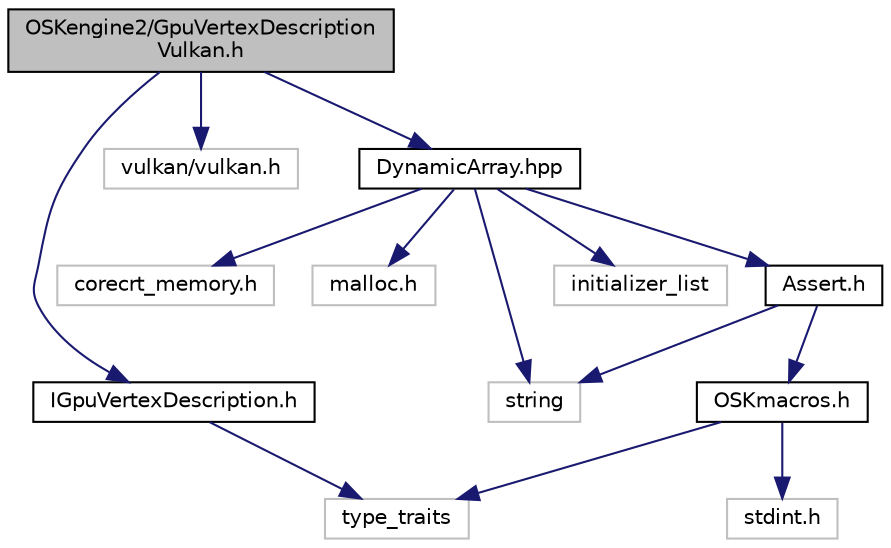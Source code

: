 digraph "OSKengine2/GpuVertexDescriptionVulkan.h"
{
 // LATEX_PDF_SIZE
  edge [fontname="Helvetica",fontsize="10",labelfontname="Helvetica",labelfontsize="10"];
  node [fontname="Helvetica",fontsize="10",shape=record];
  Node1 [label="OSKengine2/GpuVertexDescription\lVulkan.h",height=0.2,width=0.4,color="black", fillcolor="grey75", style="filled", fontcolor="black",tooltip=" "];
  Node1 -> Node2 [color="midnightblue",fontsize="10",style="solid"];
  Node2 [label="IGpuVertexDescription.h",height=0.2,width=0.4,color="black", fillcolor="white", style="filled",URL="$_i_gpu_vertex_description_8h.html",tooltip=" "];
  Node2 -> Node3 [color="midnightblue",fontsize="10",style="solid"];
  Node3 [label="type_traits",height=0.2,width=0.4,color="grey75", fillcolor="white", style="filled",tooltip=" "];
  Node1 -> Node4 [color="midnightblue",fontsize="10",style="solid"];
  Node4 [label="vulkan/vulkan.h",height=0.2,width=0.4,color="grey75", fillcolor="white", style="filled",tooltip=" "];
  Node1 -> Node5 [color="midnightblue",fontsize="10",style="solid"];
  Node5 [label="DynamicArray.hpp",height=0.2,width=0.4,color="black", fillcolor="white", style="filled",URL="$_dynamic_array_8hpp.html",tooltip=" "];
  Node5 -> Node6 [color="midnightblue",fontsize="10",style="solid"];
  Node6 [label="corecrt_memory.h",height=0.2,width=0.4,color="grey75", fillcolor="white", style="filled",tooltip=" "];
  Node5 -> Node7 [color="midnightblue",fontsize="10",style="solid"];
  Node7 [label="malloc.h",height=0.2,width=0.4,color="grey75", fillcolor="white", style="filled",tooltip=" "];
  Node5 -> Node8 [color="midnightblue",fontsize="10",style="solid"];
  Node8 [label="string",height=0.2,width=0.4,color="grey75", fillcolor="white", style="filled",tooltip=" "];
  Node5 -> Node9 [color="midnightblue",fontsize="10",style="solid"];
  Node9 [label="initializer_list",height=0.2,width=0.4,color="grey75", fillcolor="white", style="filled",tooltip=" "];
  Node5 -> Node10 [color="midnightblue",fontsize="10",style="solid"];
  Node10 [label="Assert.h",height=0.2,width=0.4,color="black", fillcolor="white", style="filled",URL="$_assert_8h.html",tooltip=" "];
  Node10 -> Node11 [color="midnightblue",fontsize="10",style="solid"];
  Node11 [label="OSKmacros.h",height=0.2,width=0.4,color="black", fillcolor="white", style="filled",URL="$_o_s_kmacros_8h.html",tooltip=" "];
  Node11 -> Node12 [color="midnightblue",fontsize="10",style="solid"];
  Node12 [label="stdint.h",height=0.2,width=0.4,color="grey75", fillcolor="white", style="filled",tooltip=" "];
  Node11 -> Node3 [color="midnightblue",fontsize="10",style="solid"];
  Node10 -> Node8 [color="midnightblue",fontsize="10",style="solid"];
}

